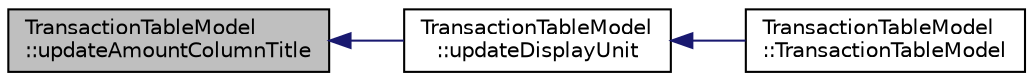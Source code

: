 digraph "TransactionTableModel::updateAmountColumnTitle"
{
  edge [fontname="Helvetica",fontsize="10",labelfontname="Helvetica",labelfontsize="10"];
  node [fontname="Helvetica",fontsize="10",shape=record];
  rankdir="LR";
  Node413 [label="TransactionTableModel\l::updateAmountColumnTitle",height=0.2,width=0.4,color="black", fillcolor="grey75", style="filled", fontcolor="black"];
  Node413 -> Node414 [dir="back",color="midnightblue",fontsize="10",style="solid",fontname="Helvetica"];
  Node414 [label="TransactionTableModel\l::updateDisplayUnit",height=0.2,width=0.4,color="black", fillcolor="white", style="filled",URL="$class_transaction_table_model.html#a8b73ff7d72ec2dd69790bc61bbe8575e"];
  Node414 -> Node415 [dir="back",color="midnightblue",fontsize="10",style="solid",fontname="Helvetica"];
  Node415 [label="TransactionTableModel\l::TransactionTableModel",height=0.2,width=0.4,color="black", fillcolor="white", style="filled",URL="$class_transaction_table_model.html#a6c10b7cab9804eee6df9e049a978dc62"];
}
